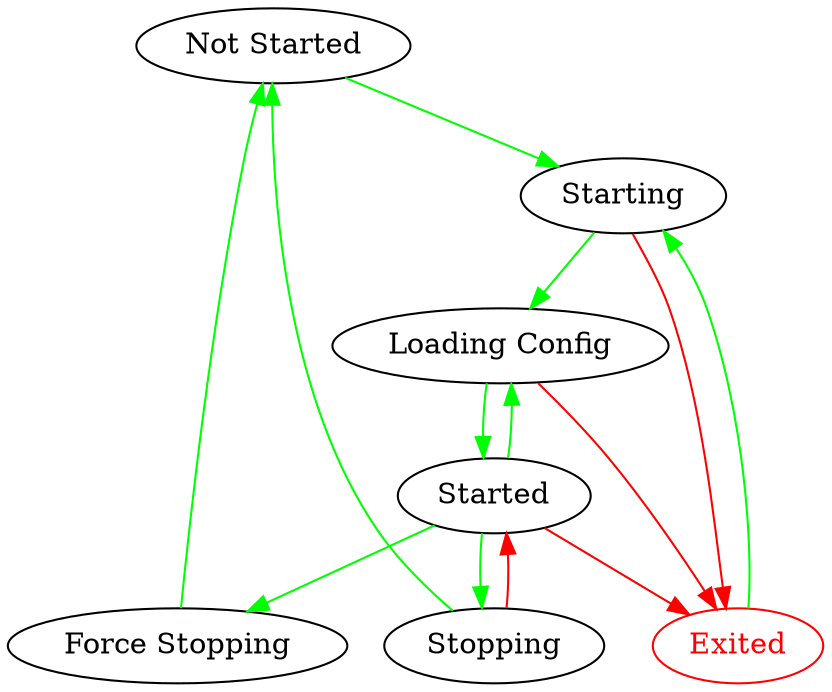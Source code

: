 digraph ProcessState {
    not_started      [label="Not Started"]
    starting         [label="Starting"]
    loading_config   [label="Loading Config"]
    started          [label="Started"]
    stopping         [label="Stopping"]
    force_stopping   [label="Force Stopping"]
    exited           [label="Exited", color="red", fontcolor="red"]

    exited         -> starting        [color="green"]
    not_started    -> starting        [color="green"]
    starting       -> exited          [color="red"]
    starting       -> loading_config  [color="green"]
    loading_config -> exited          [color="red"]
    loading_config -> started         [color="green"]
    started        -> exited          [color="red"]
    started        -> stopping        [color="green"]
    started        -> loading_config  [color="green"]
    stopping       -> started         [color="red"]
    stopping       -> not_started     [color="green"]
    started        -> force_stopping  [color="green"]
    force_stopping -> not_started     [color="green"]
}
